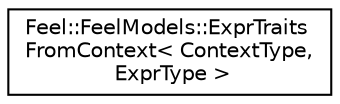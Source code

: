 digraph "Graphical Class Hierarchy"
{
 // LATEX_PDF_SIZE
  edge [fontname="Helvetica",fontsize="10",labelfontname="Helvetica",labelfontsize="10"];
  node [fontname="Helvetica",fontsize="10",shape=record];
  rankdir="LR";
  Node0 [label="Feel::FeelModels::ExprTraits\lFromContext\< ContextType,\l ExprType \>",height=0.2,width=0.4,color="black", fillcolor="white", style="filled",URL="$structFeel_1_1FeelModels_1_1ExprTraitsFromContext.html",tooltip=" "];
}
